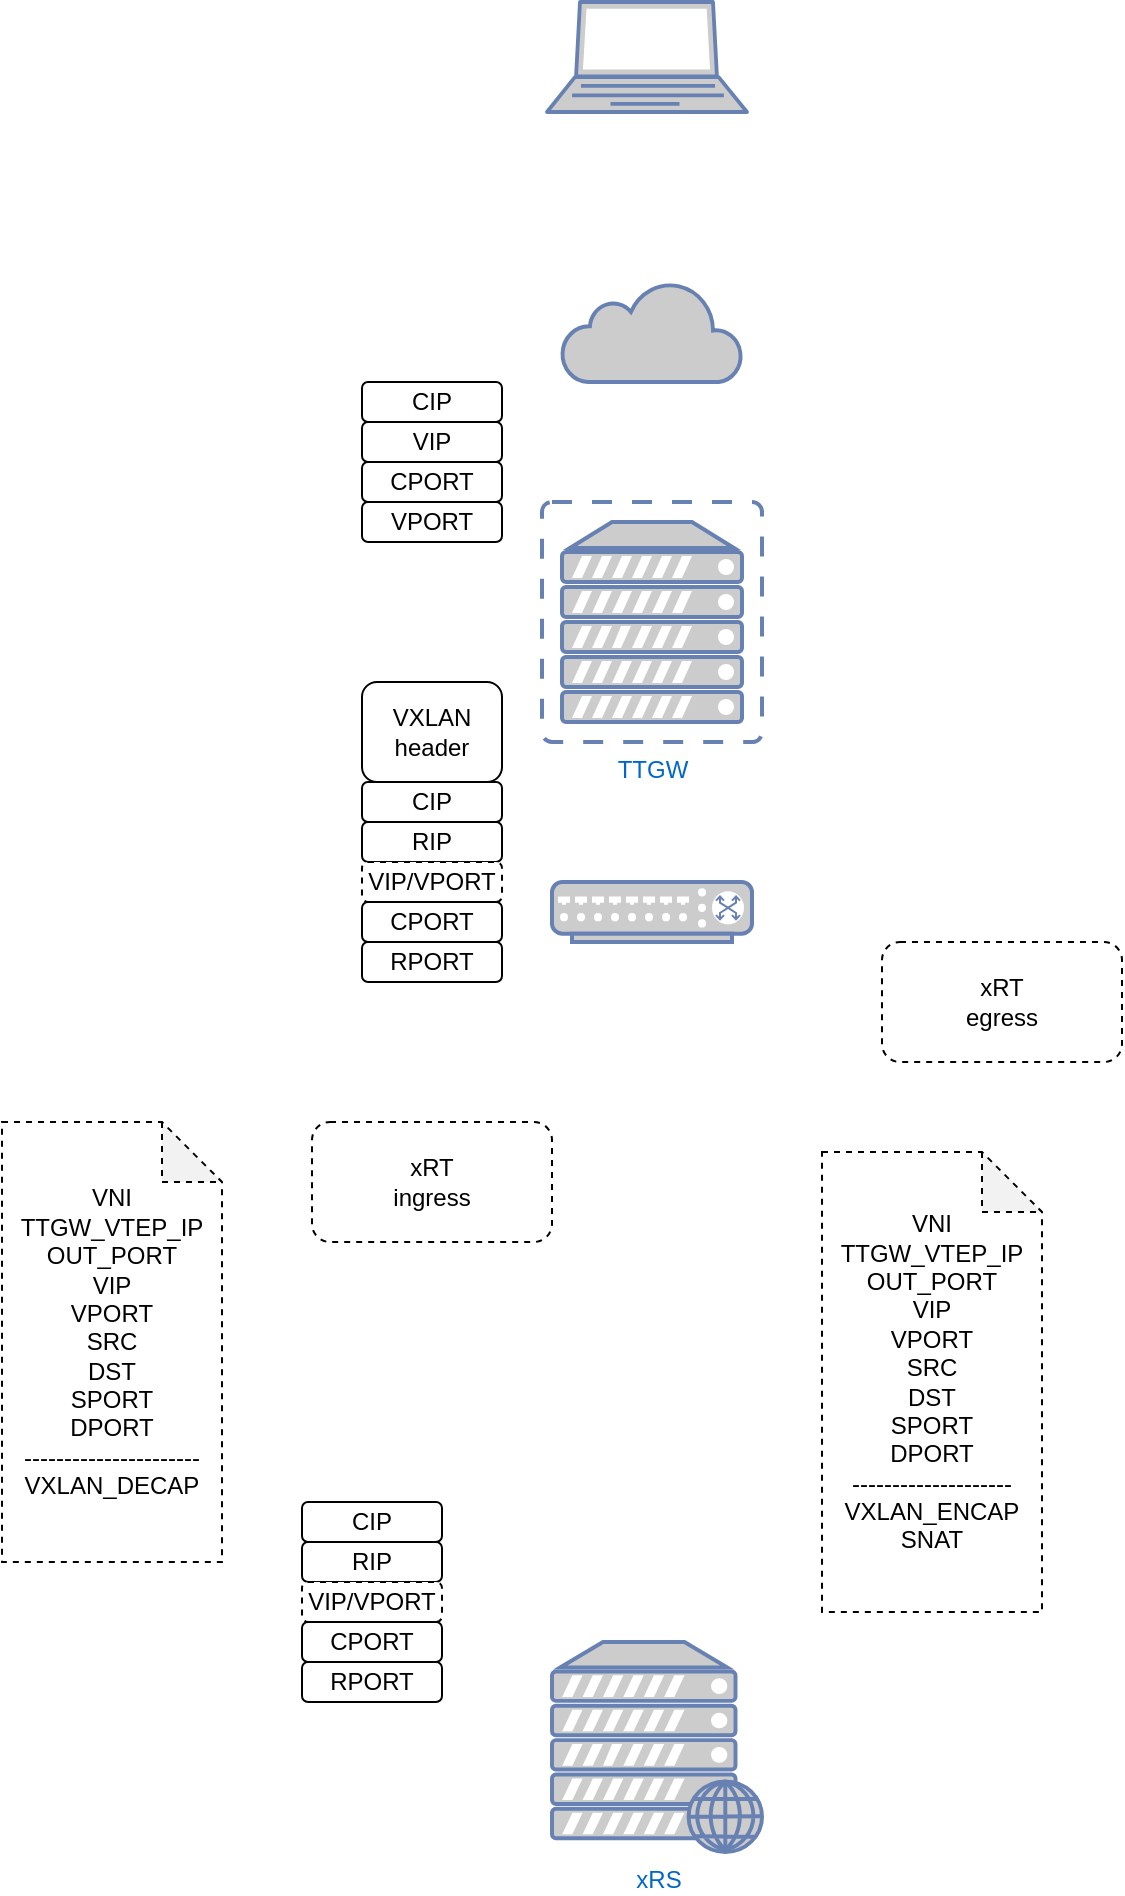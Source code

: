 <mxfile version="13.0.6" type="github">
  <diagram id="UCOVGmrTwVSSN8ZXNxZm" name="第 1 页">
    <mxGraphModel dx="946" dy="1711" grid="1" gridSize="10" guides="1" tooltips="1" connect="1" arrows="1" fold="1" page="1" pageScale="1" pageWidth="827" pageHeight="1169" math="0" shadow="0">
      <root>
        <mxCell id="0" />
        <mxCell id="1" parent="0" />
        <mxCell id="3ddTQeFGDiyhyXyo14fi-3" value="xRS" style="fontColor=#0066CC;verticalAlign=top;verticalLabelPosition=bottom;labelPosition=center;align=center;html=1;outlineConnect=0;fillColor=#CCCCCC;strokeColor=#6881B3;gradientColor=none;gradientDirection=north;strokeWidth=2;shape=mxgraph.networks.web_server;" vertex="1" parent="1">
          <mxGeometry x="395" y="580" width="105" height="105" as="geometry" />
        </mxCell>
        <mxCell id="3ddTQeFGDiyhyXyo14fi-4" value="TTGW" style="fontColor=#0066CC;verticalAlign=top;verticalLabelPosition=bottom;labelPosition=center;align=center;html=1;outlineConnect=0;fillColor=#CCCCCC;strokeColor=#6881B3;gradientColor=none;gradientDirection=north;strokeWidth=2;shape=mxgraph.networks.virtual_server;" vertex="1" parent="1">
          <mxGeometry x="390" y="10" width="110" height="120" as="geometry" />
        </mxCell>
        <mxCell id="3ddTQeFGDiyhyXyo14fi-5" value="" style="fontColor=#0066CC;verticalAlign=top;verticalLabelPosition=bottom;labelPosition=center;align=center;html=1;outlineConnect=0;fillColor=#CCCCCC;strokeColor=#6881B3;gradientColor=none;gradientDirection=north;strokeWidth=2;shape=mxgraph.networks.switch;" vertex="1" parent="1">
          <mxGeometry x="395" y="200" width="100" height="30" as="geometry" />
        </mxCell>
        <mxCell id="3ddTQeFGDiyhyXyo14fi-7" value="" style="html=1;outlineConnect=0;fillColor=#CCCCCC;strokeColor=#6881B3;gradientColor=none;gradientDirection=north;strokeWidth=2;shape=mxgraph.networks.cloud;fontColor=#ffffff;" vertex="1" parent="1">
          <mxGeometry x="400" y="-100" width="90" height="50" as="geometry" />
        </mxCell>
        <mxCell id="3ddTQeFGDiyhyXyo14fi-8" value="CIP" style="rounded=1;whiteSpace=wrap;html=1;" vertex="1" parent="1">
          <mxGeometry x="300" y="-50" width="70" height="20" as="geometry" />
        </mxCell>
        <mxCell id="3ddTQeFGDiyhyXyo14fi-9" value="VIP" style="rounded=1;whiteSpace=wrap;html=1;" vertex="1" parent="1">
          <mxGeometry x="300" y="-30" width="70" height="20" as="geometry" />
        </mxCell>
        <mxCell id="3ddTQeFGDiyhyXyo14fi-10" value="" style="fontColor=#0066CC;verticalAlign=top;verticalLabelPosition=bottom;labelPosition=center;align=center;html=1;outlineConnect=0;fillColor=#CCCCCC;strokeColor=#6881B3;gradientColor=none;gradientDirection=north;strokeWidth=2;shape=mxgraph.networks.laptop;" vertex="1" parent="1">
          <mxGeometry x="392.5" y="-240" width="100" height="55" as="geometry" />
        </mxCell>
        <mxCell id="3ddTQeFGDiyhyXyo14fi-11" value="CIP" style="rounded=1;whiteSpace=wrap;html=1;" vertex="1" parent="1">
          <mxGeometry x="300" y="150" width="70" height="20" as="geometry" />
        </mxCell>
        <mxCell id="3ddTQeFGDiyhyXyo14fi-12" value="RIP" style="rounded=1;whiteSpace=wrap;html=1;" vertex="1" parent="1">
          <mxGeometry x="300" y="170" width="70" height="20" as="geometry" />
        </mxCell>
        <mxCell id="3ddTQeFGDiyhyXyo14fi-13" value="CPORT" style="rounded=1;whiteSpace=wrap;html=1;" vertex="1" parent="1">
          <mxGeometry x="300" y="-10" width="70" height="20" as="geometry" />
        </mxCell>
        <mxCell id="3ddTQeFGDiyhyXyo14fi-14" value="VIP/VPORT" style="rounded=1;whiteSpace=wrap;html=1;dashed=1;" vertex="1" parent="1">
          <mxGeometry x="300" y="190" width="70" height="20" as="geometry" />
        </mxCell>
        <mxCell id="3ddTQeFGDiyhyXyo14fi-15" value="RPORT" style="rounded=1;whiteSpace=wrap;html=1;" vertex="1" parent="1">
          <mxGeometry x="300" y="230" width="70" height="20" as="geometry" />
        </mxCell>
        <mxCell id="3ddTQeFGDiyhyXyo14fi-16" value="VXLAN&lt;br&gt;header" style="rounded=1;whiteSpace=wrap;html=1;" vertex="1" parent="1">
          <mxGeometry x="300" y="100" width="70" height="50" as="geometry" />
        </mxCell>
        <mxCell id="3ddTQeFGDiyhyXyo14fi-17" value="CIP" style="rounded=1;whiteSpace=wrap;html=1;" vertex="1" parent="1">
          <mxGeometry x="270" y="510" width="70" height="20" as="geometry" />
        </mxCell>
        <mxCell id="3ddTQeFGDiyhyXyo14fi-18" value="RIP" style="rounded=1;whiteSpace=wrap;html=1;" vertex="1" parent="1">
          <mxGeometry x="270" y="530" width="70" height="20" as="geometry" />
        </mxCell>
        <mxCell id="3ddTQeFGDiyhyXyo14fi-19" value="VIP/VPORT" style="rounded=1;whiteSpace=wrap;html=1;dashed=1;" vertex="1" parent="1">
          <mxGeometry x="270" y="550" width="70" height="20" as="geometry" />
        </mxCell>
        <mxCell id="3ddTQeFGDiyhyXyo14fi-20" value="RPORT" style="rounded=1;whiteSpace=wrap;html=1;" vertex="1" parent="1">
          <mxGeometry x="270" y="590" width="70" height="20" as="geometry" />
        </mxCell>
        <mxCell id="3ddTQeFGDiyhyXyo14fi-22" value="VPORT" style="rounded=1;whiteSpace=wrap;html=1;" vertex="1" parent="1">
          <mxGeometry x="300" y="10" width="70" height="20" as="geometry" />
        </mxCell>
        <mxCell id="3ddTQeFGDiyhyXyo14fi-23" value="CPORT" style="rounded=1;whiteSpace=wrap;html=1;" vertex="1" parent="1">
          <mxGeometry x="300" y="210" width="70" height="20" as="geometry" />
        </mxCell>
        <mxCell id="3ddTQeFGDiyhyXyo14fi-24" value="CPORT" style="rounded=1;whiteSpace=wrap;html=1;" vertex="1" parent="1">
          <mxGeometry x="270" y="570" width="70" height="20" as="geometry" />
        </mxCell>
        <mxCell id="3ddTQeFGDiyhyXyo14fi-25" value="xRT&lt;br&gt;ingress" style="rounded=1;whiteSpace=wrap;html=1;dashed=1;" vertex="1" parent="1">
          <mxGeometry x="275" y="320" width="120" height="60" as="geometry" />
        </mxCell>
        <mxCell id="3ddTQeFGDiyhyXyo14fi-26" value="xRT&lt;br&gt;egress" style="rounded=1;whiteSpace=wrap;html=1;dashed=1;" vertex="1" parent="1">
          <mxGeometry x="560" y="230" width="120" height="60" as="geometry" />
        </mxCell>
        <mxCell id="3ddTQeFGDiyhyXyo14fi-29" value="&lt;span&gt;VNI&lt;/span&gt;&lt;br&gt;&lt;span&gt;TTGW_VTEP_IP&lt;/span&gt;&lt;br&gt;&lt;span&gt;OUT_PORT&lt;/span&gt;&lt;br&gt;&lt;span&gt;VIP&lt;/span&gt;&lt;br&gt;&lt;span&gt;VPORT&lt;/span&gt;&lt;br&gt;&lt;span&gt;SRC&lt;/span&gt;&lt;br&gt;&lt;span&gt;DST&lt;/span&gt;&lt;br&gt;&lt;span&gt;SPORT&lt;/span&gt;&lt;br&gt;&lt;span&gt;DPORT&lt;br&gt;----------------------&lt;br&gt;VXLAN_DECAP&lt;br&gt;&lt;/span&gt;" style="shape=note;whiteSpace=wrap;html=1;backgroundOutline=1;darkOpacity=0.05;dashed=1;" vertex="1" parent="1">
          <mxGeometry x="120" y="320" width="110" height="220" as="geometry" />
        </mxCell>
        <mxCell id="3ddTQeFGDiyhyXyo14fi-30" value="&lt;span&gt;VNI&lt;/span&gt;&lt;br&gt;&lt;span&gt;TTGW_VTEP_IP&lt;/span&gt;&lt;br&gt;&lt;span&gt;OUT_PORT&lt;/span&gt;&lt;br&gt;&lt;span&gt;VIP&lt;/span&gt;&lt;br&gt;&lt;span&gt;VPORT&lt;/span&gt;&lt;br&gt;&lt;span&gt;SRC&lt;/span&gt;&lt;br&gt;&lt;span&gt;DST&lt;/span&gt;&lt;br&gt;&lt;span&gt;SPORT&lt;/span&gt;&lt;br&gt;&lt;span&gt;DPORT&lt;br&gt;--------------------&lt;br&gt;VXLAN_ENCAP&lt;br&gt;SNAT&lt;br&gt;&lt;/span&gt;" style="shape=note;whiteSpace=wrap;html=1;backgroundOutline=1;darkOpacity=0.05;dashed=1;" vertex="1" parent="1">
          <mxGeometry x="530" y="335" width="110" height="230" as="geometry" />
        </mxCell>
      </root>
    </mxGraphModel>
  </diagram>
</mxfile>

